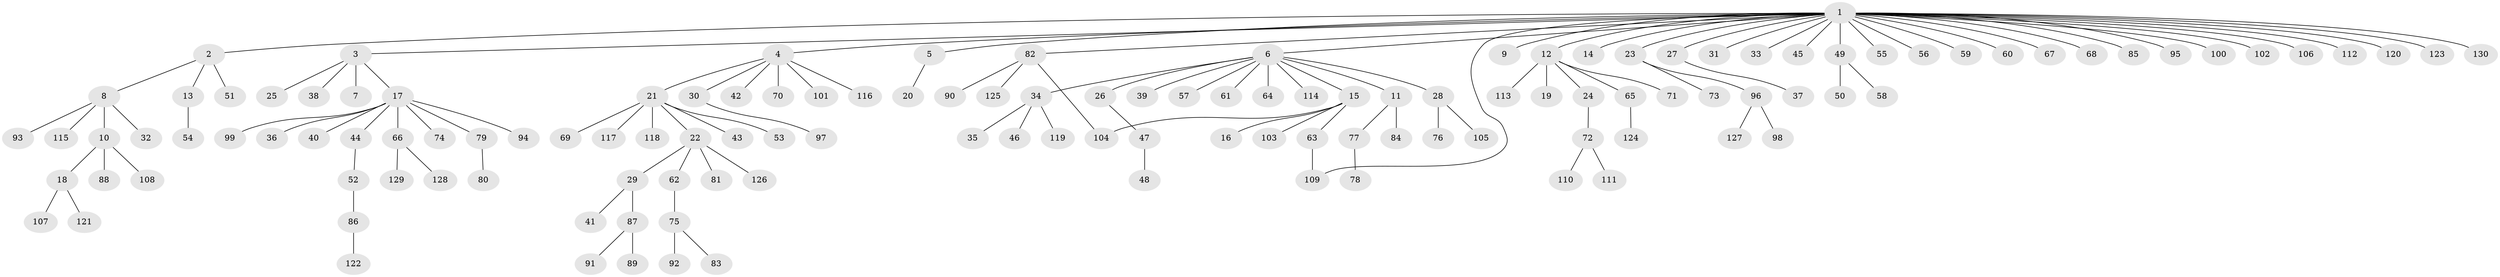 // coarse degree distribution, {9: 0.015384615384615385, 1: 0.7230769230769231, 5: 0.015384615384615385, 2: 0.12307692307692308, 7: 0.015384615384615385, 4: 0.03076923076923077, 3: 0.06153846153846154, 28: 0.015384615384615385}
// Generated by graph-tools (version 1.1) at 2025/36/03/04/25 23:36:55]
// undirected, 130 vertices, 131 edges
graph export_dot {
  node [color=gray90,style=filled];
  1;
  2;
  3;
  4;
  5;
  6;
  7;
  8;
  9;
  10;
  11;
  12;
  13;
  14;
  15;
  16;
  17;
  18;
  19;
  20;
  21;
  22;
  23;
  24;
  25;
  26;
  27;
  28;
  29;
  30;
  31;
  32;
  33;
  34;
  35;
  36;
  37;
  38;
  39;
  40;
  41;
  42;
  43;
  44;
  45;
  46;
  47;
  48;
  49;
  50;
  51;
  52;
  53;
  54;
  55;
  56;
  57;
  58;
  59;
  60;
  61;
  62;
  63;
  64;
  65;
  66;
  67;
  68;
  69;
  70;
  71;
  72;
  73;
  74;
  75;
  76;
  77;
  78;
  79;
  80;
  81;
  82;
  83;
  84;
  85;
  86;
  87;
  88;
  89;
  90;
  91;
  92;
  93;
  94;
  95;
  96;
  97;
  98;
  99;
  100;
  101;
  102;
  103;
  104;
  105;
  106;
  107;
  108;
  109;
  110;
  111;
  112;
  113;
  114;
  115;
  116;
  117;
  118;
  119;
  120;
  121;
  122;
  123;
  124;
  125;
  126;
  127;
  128;
  129;
  130;
  1 -- 2;
  1 -- 3;
  1 -- 4;
  1 -- 5;
  1 -- 6;
  1 -- 9;
  1 -- 12;
  1 -- 14;
  1 -- 23;
  1 -- 27;
  1 -- 31;
  1 -- 33;
  1 -- 45;
  1 -- 49;
  1 -- 55;
  1 -- 56;
  1 -- 59;
  1 -- 60;
  1 -- 67;
  1 -- 68;
  1 -- 82;
  1 -- 85;
  1 -- 95;
  1 -- 100;
  1 -- 102;
  1 -- 106;
  1 -- 109;
  1 -- 112;
  1 -- 120;
  1 -- 123;
  1 -- 130;
  2 -- 8;
  2 -- 13;
  2 -- 51;
  3 -- 7;
  3 -- 17;
  3 -- 25;
  3 -- 38;
  4 -- 21;
  4 -- 30;
  4 -- 42;
  4 -- 70;
  4 -- 101;
  4 -- 116;
  5 -- 20;
  6 -- 11;
  6 -- 15;
  6 -- 26;
  6 -- 28;
  6 -- 34;
  6 -- 39;
  6 -- 57;
  6 -- 61;
  6 -- 64;
  6 -- 114;
  8 -- 10;
  8 -- 32;
  8 -- 93;
  8 -- 115;
  10 -- 18;
  10 -- 88;
  10 -- 108;
  11 -- 77;
  11 -- 84;
  12 -- 19;
  12 -- 24;
  12 -- 65;
  12 -- 71;
  12 -- 113;
  13 -- 54;
  15 -- 16;
  15 -- 63;
  15 -- 103;
  15 -- 104;
  17 -- 36;
  17 -- 40;
  17 -- 44;
  17 -- 66;
  17 -- 74;
  17 -- 79;
  17 -- 94;
  17 -- 99;
  18 -- 107;
  18 -- 121;
  21 -- 22;
  21 -- 43;
  21 -- 53;
  21 -- 69;
  21 -- 117;
  21 -- 118;
  22 -- 29;
  22 -- 62;
  22 -- 81;
  22 -- 126;
  23 -- 73;
  23 -- 96;
  24 -- 72;
  26 -- 47;
  27 -- 37;
  28 -- 76;
  28 -- 105;
  29 -- 41;
  29 -- 87;
  30 -- 97;
  34 -- 35;
  34 -- 46;
  34 -- 119;
  44 -- 52;
  47 -- 48;
  49 -- 50;
  49 -- 58;
  52 -- 86;
  62 -- 75;
  63 -- 109;
  65 -- 124;
  66 -- 128;
  66 -- 129;
  72 -- 110;
  72 -- 111;
  75 -- 83;
  75 -- 92;
  77 -- 78;
  79 -- 80;
  82 -- 90;
  82 -- 104;
  82 -- 125;
  86 -- 122;
  87 -- 89;
  87 -- 91;
  96 -- 98;
  96 -- 127;
}
